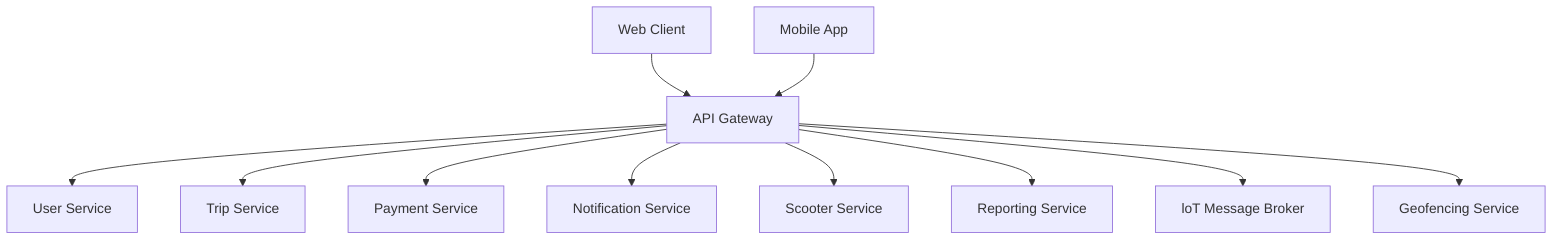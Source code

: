 graph TD
    WEB[Web Client] --> API[API Gateway]
    MOB[Mobile App] --> API
    API --> USER[User Service]
    API --> Trip[Trip Service]
    API --> PAYMENT[Payment Service]
    API --> NOTIFY[Notification Service]
    API --> SCOOT[Scooter Service]
    API --> REPORT[Reporting Service] 
    API --> loT[loT Message Broker]
    API --> GEO[Geofencing Service]